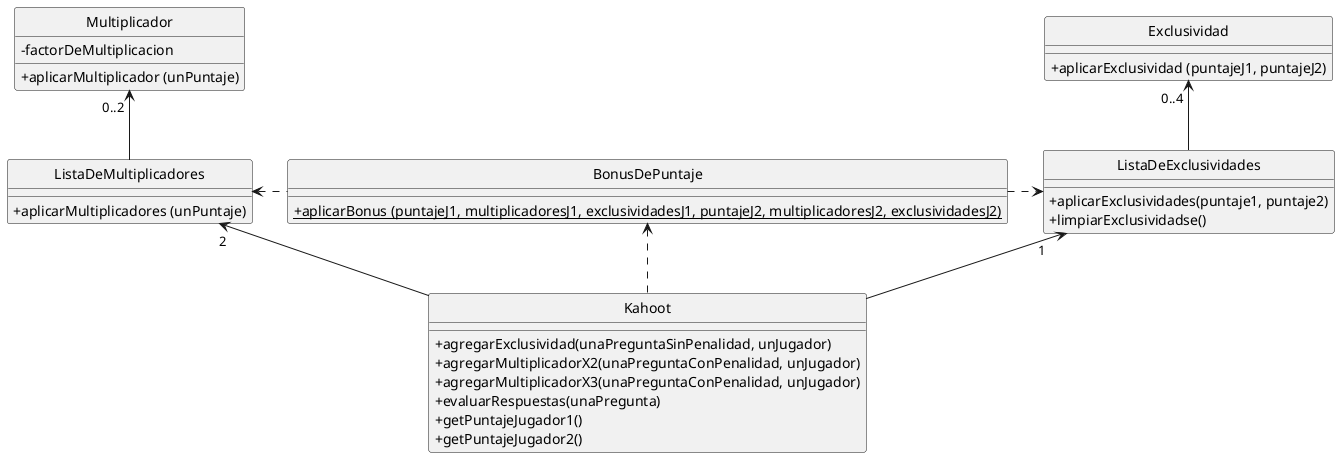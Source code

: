 @startuml

skinparam classAttributeIconSize 0
skinparam shadowing false
hide circle

class Kahoot {
    +agregarExclusividad(unaPreguntaSinPenalidad, unJugador)
    +agregarMultiplicadorX2(unaPreguntaConPenalidad, unJugador)
    +agregarMultiplicadorX3(unaPreguntaConPenalidad, unJugador)
    +evaluarRespuestas(unaPregunta)
    +getPuntajeJugador1()
    +getPuntajeJugador2()
}

class Multiplicador {
    -factorDeMultiplicacion
    +aplicarMultiplicador (unPuntaje)
}

class Exclusividad {
    +aplicarExclusividad (puntajeJ1, puntajeJ2)
}

class ListaDeExclusividades {
    +aplicarExclusividades(puntaje1, puntaje2)
    +limpiarExclusividadse()
}

class BonusDePuntaje {
    +{static}aplicarBonus (puntajeJ1, multiplicadoresJ1, exclusividadesJ1, puntajeJ2, multiplicadoresJ2, exclusividadesJ2)
}

class ListaDeMultiplicadores {
    +aplicarMultiplicadores (unPuntaje)
}

ListaDeMultiplicadores "2   "<-- Kahoot
BonusDePuntaje <.. Kahoot
ListaDeExclusividades "1"<-- Kahoot

Multiplicador"0..2 " <--  ListaDeMultiplicadores
Exclusividad "0..4 " <-- ListaDeExclusividades

BonusDePuntaje .> ListaDeExclusividades
ListaDeMultiplicadores <. BonusDePuntaje

@enduml